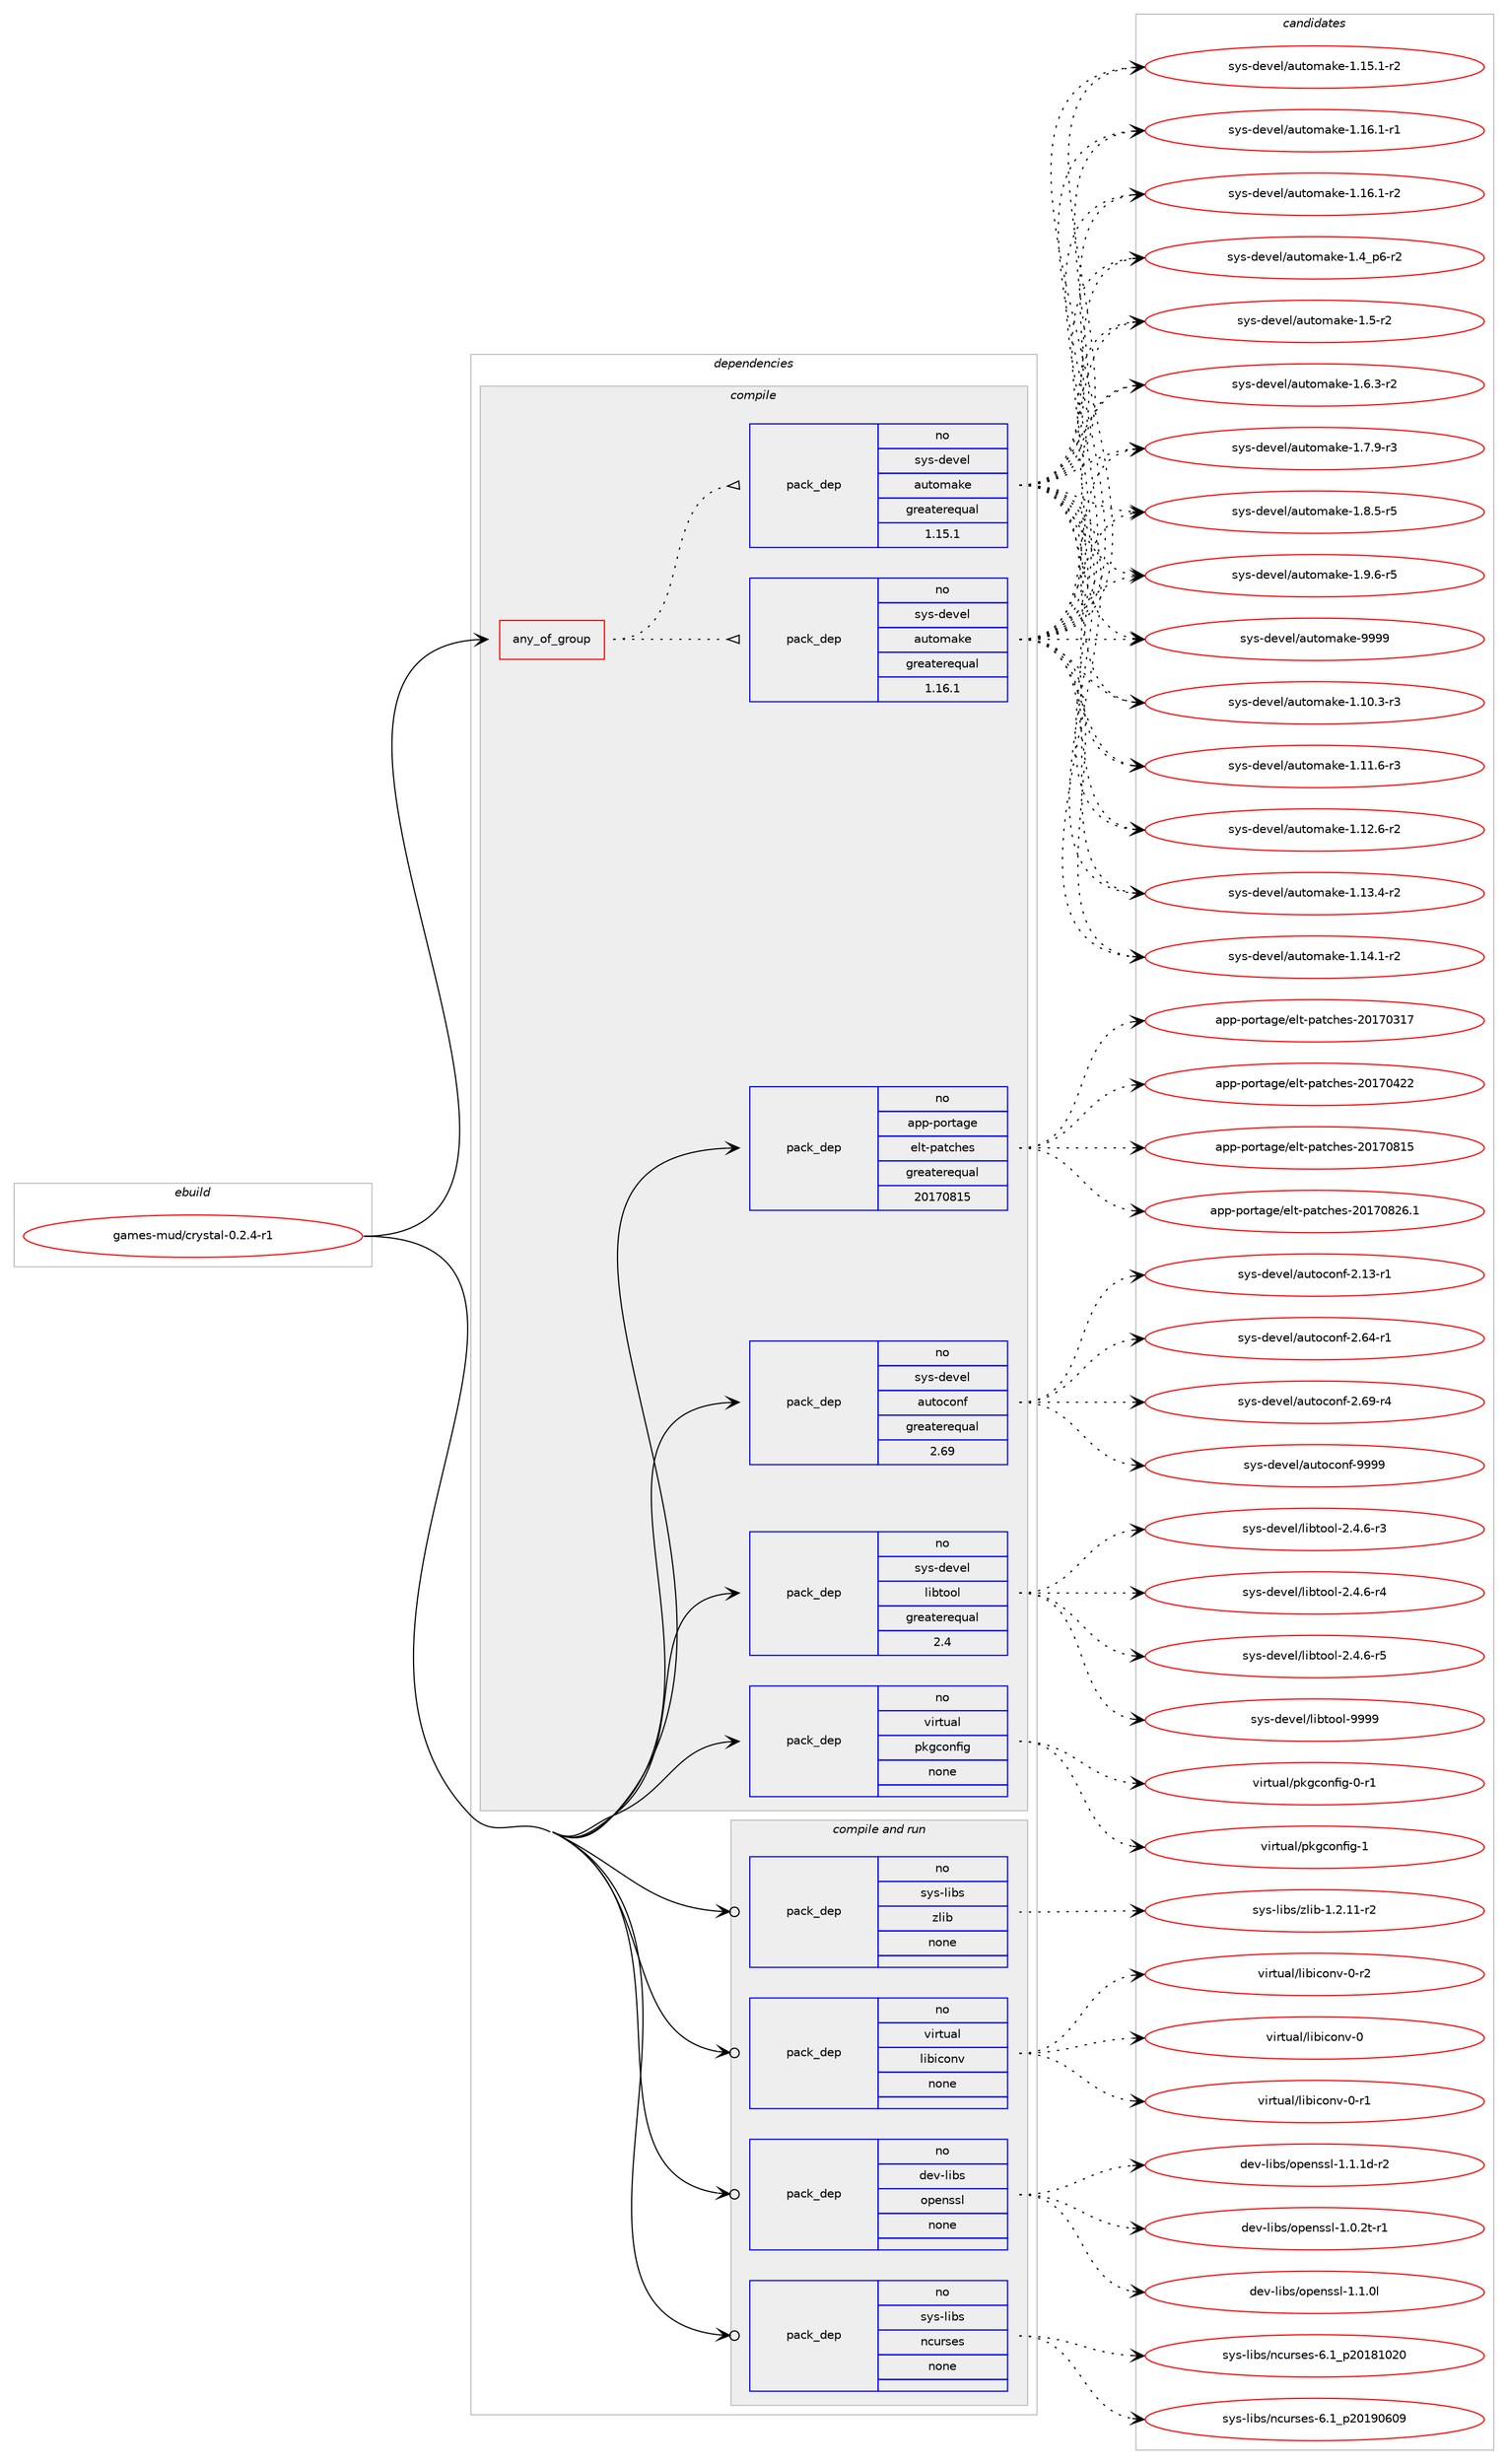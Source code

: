 digraph prolog {

# *************
# Graph options
# *************

newrank=true;
concentrate=true;
compound=true;
graph [rankdir=LR,fontname=Helvetica,fontsize=10,ranksep=1.5];#, ranksep=2.5, nodesep=0.2];
edge  [arrowhead=vee];
node  [fontname=Helvetica,fontsize=10];

# **********
# The ebuild
# **********

subgraph cluster_leftcol {
color=gray;
rank=same;
label=<<i>ebuild</i>>;
id [label="games-mud/crystal-0.2.4-r1", color=red, width=4, href="../games-mud/crystal-0.2.4-r1.svg"];
}

# ****************
# The dependencies
# ****************

subgraph cluster_midcol {
color=gray;
label=<<i>dependencies</i>>;
subgraph cluster_compile {
fillcolor="#eeeeee";
style=filled;
label=<<i>compile</i>>;
subgraph any12088 {
dependency741078 [label=<<TABLE BORDER="0" CELLBORDER="1" CELLSPACING="0" CELLPADDING="4"><TR><TD CELLPADDING="10">any_of_group</TD></TR></TABLE>>, shape=none, color=red];subgraph pack543628 {
dependency741079 [label=<<TABLE BORDER="0" CELLBORDER="1" CELLSPACING="0" CELLPADDING="4" WIDTH="220"><TR><TD ROWSPAN="6" CELLPADDING="30">pack_dep</TD></TR><TR><TD WIDTH="110">no</TD></TR><TR><TD>sys-devel</TD></TR><TR><TD>automake</TD></TR><TR><TD>greaterequal</TD></TR><TR><TD>1.16.1</TD></TR></TABLE>>, shape=none, color=blue];
}
dependency741078:e -> dependency741079:w [weight=20,style="dotted",arrowhead="oinv"];
subgraph pack543629 {
dependency741080 [label=<<TABLE BORDER="0" CELLBORDER="1" CELLSPACING="0" CELLPADDING="4" WIDTH="220"><TR><TD ROWSPAN="6" CELLPADDING="30">pack_dep</TD></TR><TR><TD WIDTH="110">no</TD></TR><TR><TD>sys-devel</TD></TR><TR><TD>automake</TD></TR><TR><TD>greaterequal</TD></TR><TR><TD>1.15.1</TD></TR></TABLE>>, shape=none, color=blue];
}
dependency741078:e -> dependency741080:w [weight=20,style="dotted",arrowhead="oinv"];
}
id:e -> dependency741078:w [weight=20,style="solid",arrowhead="vee"];
subgraph pack543630 {
dependency741081 [label=<<TABLE BORDER="0" CELLBORDER="1" CELLSPACING="0" CELLPADDING="4" WIDTH="220"><TR><TD ROWSPAN="6" CELLPADDING="30">pack_dep</TD></TR><TR><TD WIDTH="110">no</TD></TR><TR><TD>app-portage</TD></TR><TR><TD>elt-patches</TD></TR><TR><TD>greaterequal</TD></TR><TR><TD>20170815</TD></TR></TABLE>>, shape=none, color=blue];
}
id:e -> dependency741081:w [weight=20,style="solid",arrowhead="vee"];
subgraph pack543631 {
dependency741082 [label=<<TABLE BORDER="0" CELLBORDER="1" CELLSPACING="0" CELLPADDING="4" WIDTH="220"><TR><TD ROWSPAN="6" CELLPADDING="30">pack_dep</TD></TR><TR><TD WIDTH="110">no</TD></TR><TR><TD>sys-devel</TD></TR><TR><TD>autoconf</TD></TR><TR><TD>greaterequal</TD></TR><TR><TD>2.69</TD></TR></TABLE>>, shape=none, color=blue];
}
id:e -> dependency741082:w [weight=20,style="solid",arrowhead="vee"];
subgraph pack543632 {
dependency741083 [label=<<TABLE BORDER="0" CELLBORDER="1" CELLSPACING="0" CELLPADDING="4" WIDTH="220"><TR><TD ROWSPAN="6" CELLPADDING="30">pack_dep</TD></TR><TR><TD WIDTH="110">no</TD></TR><TR><TD>sys-devel</TD></TR><TR><TD>libtool</TD></TR><TR><TD>greaterequal</TD></TR><TR><TD>2.4</TD></TR></TABLE>>, shape=none, color=blue];
}
id:e -> dependency741083:w [weight=20,style="solid",arrowhead="vee"];
subgraph pack543633 {
dependency741084 [label=<<TABLE BORDER="0" CELLBORDER="1" CELLSPACING="0" CELLPADDING="4" WIDTH="220"><TR><TD ROWSPAN="6" CELLPADDING="30">pack_dep</TD></TR><TR><TD WIDTH="110">no</TD></TR><TR><TD>virtual</TD></TR><TR><TD>pkgconfig</TD></TR><TR><TD>none</TD></TR><TR><TD></TD></TR></TABLE>>, shape=none, color=blue];
}
id:e -> dependency741084:w [weight=20,style="solid",arrowhead="vee"];
}
subgraph cluster_compileandrun {
fillcolor="#eeeeee";
style=filled;
label=<<i>compile and run</i>>;
subgraph pack543634 {
dependency741085 [label=<<TABLE BORDER="0" CELLBORDER="1" CELLSPACING="0" CELLPADDING="4" WIDTH="220"><TR><TD ROWSPAN="6" CELLPADDING="30">pack_dep</TD></TR><TR><TD WIDTH="110">no</TD></TR><TR><TD>dev-libs</TD></TR><TR><TD>openssl</TD></TR><TR><TD>none</TD></TR><TR><TD></TD></TR></TABLE>>, shape=none, color=blue];
}
id:e -> dependency741085:w [weight=20,style="solid",arrowhead="odotvee"];
subgraph pack543635 {
dependency741086 [label=<<TABLE BORDER="0" CELLBORDER="1" CELLSPACING="0" CELLPADDING="4" WIDTH="220"><TR><TD ROWSPAN="6" CELLPADDING="30">pack_dep</TD></TR><TR><TD WIDTH="110">no</TD></TR><TR><TD>sys-libs</TD></TR><TR><TD>ncurses</TD></TR><TR><TD>none</TD></TR><TR><TD></TD></TR></TABLE>>, shape=none, color=blue];
}
id:e -> dependency741086:w [weight=20,style="solid",arrowhead="odotvee"];
subgraph pack543636 {
dependency741087 [label=<<TABLE BORDER="0" CELLBORDER="1" CELLSPACING="0" CELLPADDING="4" WIDTH="220"><TR><TD ROWSPAN="6" CELLPADDING="30">pack_dep</TD></TR><TR><TD WIDTH="110">no</TD></TR><TR><TD>sys-libs</TD></TR><TR><TD>zlib</TD></TR><TR><TD>none</TD></TR><TR><TD></TD></TR></TABLE>>, shape=none, color=blue];
}
id:e -> dependency741087:w [weight=20,style="solid",arrowhead="odotvee"];
subgraph pack543637 {
dependency741088 [label=<<TABLE BORDER="0" CELLBORDER="1" CELLSPACING="0" CELLPADDING="4" WIDTH="220"><TR><TD ROWSPAN="6" CELLPADDING="30">pack_dep</TD></TR><TR><TD WIDTH="110">no</TD></TR><TR><TD>virtual</TD></TR><TR><TD>libiconv</TD></TR><TR><TD>none</TD></TR><TR><TD></TD></TR></TABLE>>, shape=none, color=blue];
}
id:e -> dependency741088:w [weight=20,style="solid",arrowhead="odotvee"];
}
subgraph cluster_run {
fillcolor="#eeeeee";
style=filled;
label=<<i>run</i>>;
}
}

# **************
# The candidates
# **************

subgraph cluster_choices {
rank=same;
color=gray;
label=<<i>candidates</i>>;

subgraph choice543628 {
color=black;
nodesep=1;
choice11512111545100101118101108479711711611110997107101454946494846514511451 [label="sys-devel/automake-1.10.3-r3", color=red, width=4,href="../sys-devel/automake-1.10.3-r3.svg"];
choice11512111545100101118101108479711711611110997107101454946494946544511451 [label="sys-devel/automake-1.11.6-r3", color=red, width=4,href="../sys-devel/automake-1.11.6-r3.svg"];
choice11512111545100101118101108479711711611110997107101454946495046544511450 [label="sys-devel/automake-1.12.6-r2", color=red, width=4,href="../sys-devel/automake-1.12.6-r2.svg"];
choice11512111545100101118101108479711711611110997107101454946495146524511450 [label="sys-devel/automake-1.13.4-r2", color=red, width=4,href="../sys-devel/automake-1.13.4-r2.svg"];
choice11512111545100101118101108479711711611110997107101454946495246494511450 [label="sys-devel/automake-1.14.1-r2", color=red, width=4,href="../sys-devel/automake-1.14.1-r2.svg"];
choice11512111545100101118101108479711711611110997107101454946495346494511450 [label="sys-devel/automake-1.15.1-r2", color=red, width=4,href="../sys-devel/automake-1.15.1-r2.svg"];
choice11512111545100101118101108479711711611110997107101454946495446494511449 [label="sys-devel/automake-1.16.1-r1", color=red, width=4,href="../sys-devel/automake-1.16.1-r1.svg"];
choice11512111545100101118101108479711711611110997107101454946495446494511450 [label="sys-devel/automake-1.16.1-r2", color=red, width=4,href="../sys-devel/automake-1.16.1-r2.svg"];
choice115121115451001011181011084797117116111109971071014549465295112544511450 [label="sys-devel/automake-1.4_p6-r2", color=red, width=4,href="../sys-devel/automake-1.4_p6-r2.svg"];
choice11512111545100101118101108479711711611110997107101454946534511450 [label="sys-devel/automake-1.5-r2", color=red, width=4,href="../sys-devel/automake-1.5-r2.svg"];
choice115121115451001011181011084797117116111109971071014549465446514511450 [label="sys-devel/automake-1.6.3-r2", color=red, width=4,href="../sys-devel/automake-1.6.3-r2.svg"];
choice115121115451001011181011084797117116111109971071014549465546574511451 [label="sys-devel/automake-1.7.9-r3", color=red, width=4,href="../sys-devel/automake-1.7.9-r3.svg"];
choice115121115451001011181011084797117116111109971071014549465646534511453 [label="sys-devel/automake-1.8.5-r5", color=red, width=4,href="../sys-devel/automake-1.8.5-r5.svg"];
choice115121115451001011181011084797117116111109971071014549465746544511453 [label="sys-devel/automake-1.9.6-r5", color=red, width=4,href="../sys-devel/automake-1.9.6-r5.svg"];
choice115121115451001011181011084797117116111109971071014557575757 [label="sys-devel/automake-9999", color=red, width=4,href="../sys-devel/automake-9999.svg"];
dependency741079:e -> choice11512111545100101118101108479711711611110997107101454946494846514511451:w [style=dotted,weight="100"];
dependency741079:e -> choice11512111545100101118101108479711711611110997107101454946494946544511451:w [style=dotted,weight="100"];
dependency741079:e -> choice11512111545100101118101108479711711611110997107101454946495046544511450:w [style=dotted,weight="100"];
dependency741079:e -> choice11512111545100101118101108479711711611110997107101454946495146524511450:w [style=dotted,weight="100"];
dependency741079:e -> choice11512111545100101118101108479711711611110997107101454946495246494511450:w [style=dotted,weight="100"];
dependency741079:e -> choice11512111545100101118101108479711711611110997107101454946495346494511450:w [style=dotted,weight="100"];
dependency741079:e -> choice11512111545100101118101108479711711611110997107101454946495446494511449:w [style=dotted,weight="100"];
dependency741079:e -> choice11512111545100101118101108479711711611110997107101454946495446494511450:w [style=dotted,weight="100"];
dependency741079:e -> choice115121115451001011181011084797117116111109971071014549465295112544511450:w [style=dotted,weight="100"];
dependency741079:e -> choice11512111545100101118101108479711711611110997107101454946534511450:w [style=dotted,weight="100"];
dependency741079:e -> choice115121115451001011181011084797117116111109971071014549465446514511450:w [style=dotted,weight="100"];
dependency741079:e -> choice115121115451001011181011084797117116111109971071014549465546574511451:w [style=dotted,weight="100"];
dependency741079:e -> choice115121115451001011181011084797117116111109971071014549465646534511453:w [style=dotted,weight="100"];
dependency741079:e -> choice115121115451001011181011084797117116111109971071014549465746544511453:w [style=dotted,weight="100"];
dependency741079:e -> choice115121115451001011181011084797117116111109971071014557575757:w [style=dotted,weight="100"];
}
subgraph choice543629 {
color=black;
nodesep=1;
choice11512111545100101118101108479711711611110997107101454946494846514511451 [label="sys-devel/automake-1.10.3-r3", color=red, width=4,href="../sys-devel/automake-1.10.3-r3.svg"];
choice11512111545100101118101108479711711611110997107101454946494946544511451 [label="sys-devel/automake-1.11.6-r3", color=red, width=4,href="../sys-devel/automake-1.11.6-r3.svg"];
choice11512111545100101118101108479711711611110997107101454946495046544511450 [label="sys-devel/automake-1.12.6-r2", color=red, width=4,href="../sys-devel/automake-1.12.6-r2.svg"];
choice11512111545100101118101108479711711611110997107101454946495146524511450 [label="sys-devel/automake-1.13.4-r2", color=red, width=4,href="../sys-devel/automake-1.13.4-r2.svg"];
choice11512111545100101118101108479711711611110997107101454946495246494511450 [label="sys-devel/automake-1.14.1-r2", color=red, width=4,href="../sys-devel/automake-1.14.1-r2.svg"];
choice11512111545100101118101108479711711611110997107101454946495346494511450 [label="sys-devel/automake-1.15.1-r2", color=red, width=4,href="../sys-devel/automake-1.15.1-r2.svg"];
choice11512111545100101118101108479711711611110997107101454946495446494511449 [label="sys-devel/automake-1.16.1-r1", color=red, width=4,href="../sys-devel/automake-1.16.1-r1.svg"];
choice11512111545100101118101108479711711611110997107101454946495446494511450 [label="sys-devel/automake-1.16.1-r2", color=red, width=4,href="../sys-devel/automake-1.16.1-r2.svg"];
choice115121115451001011181011084797117116111109971071014549465295112544511450 [label="sys-devel/automake-1.4_p6-r2", color=red, width=4,href="../sys-devel/automake-1.4_p6-r2.svg"];
choice11512111545100101118101108479711711611110997107101454946534511450 [label="sys-devel/automake-1.5-r2", color=red, width=4,href="../sys-devel/automake-1.5-r2.svg"];
choice115121115451001011181011084797117116111109971071014549465446514511450 [label="sys-devel/automake-1.6.3-r2", color=red, width=4,href="../sys-devel/automake-1.6.3-r2.svg"];
choice115121115451001011181011084797117116111109971071014549465546574511451 [label="sys-devel/automake-1.7.9-r3", color=red, width=4,href="../sys-devel/automake-1.7.9-r3.svg"];
choice115121115451001011181011084797117116111109971071014549465646534511453 [label="sys-devel/automake-1.8.5-r5", color=red, width=4,href="../sys-devel/automake-1.8.5-r5.svg"];
choice115121115451001011181011084797117116111109971071014549465746544511453 [label="sys-devel/automake-1.9.6-r5", color=red, width=4,href="../sys-devel/automake-1.9.6-r5.svg"];
choice115121115451001011181011084797117116111109971071014557575757 [label="sys-devel/automake-9999", color=red, width=4,href="../sys-devel/automake-9999.svg"];
dependency741080:e -> choice11512111545100101118101108479711711611110997107101454946494846514511451:w [style=dotted,weight="100"];
dependency741080:e -> choice11512111545100101118101108479711711611110997107101454946494946544511451:w [style=dotted,weight="100"];
dependency741080:e -> choice11512111545100101118101108479711711611110997107101454946495046544511450:w [style=dotted,weight="100"];
dependency741080:e -> choice11512111545100101118101108479711711611110997107101454946495146524511450:w [style=dotted,weight="100"];
dependency741080:e -> choice11512111545100101118101108479711711611110997107101454946495246494511450:w [style=dotted,weight="100"];
dependency741080:e -> choice11512111545100101118101108479711711611110997107101454946495346494511450:w [style=dotted,weight="100"];
dependency741080:e -> choice11512111545100101118101108479711711611110997107101454946495446494511449:w [style=dotted,weight="100"];
dependency741080:e -> choice11512111545100101118101108479711711611110997107101454946495446494511450:w [style=dotted,weight="100"];
dependency741080:e -> choice115121115451001011181011084797117116111109971071014549465295112544511450:w [style=dotted,weight="100"];
dependency741080:e -> choice11512111545100101118101108479711711611110997107101454946534511450:w [style=dotted,weight="100"];
dependency741080:e -> choice115121115451001011181011084797117116111109971071014549465446514511450:w [style=dotted,weight="100"];
dependency741080:e -> choice115121115451001011181011084797117116111109971071014549465546574511451:w [style=dotted,weight="100"];
dependency741080:e -> choice115121115451001011181011084797117116111109971071014549465646534511453:w [style=dotted,weight="100"];
dependency741080:e -> choice115121115451001011181011084797117116111109971071014549465746544511453:w [style=dotted,weight="100"];
dependency741080:e -> choice115121115451001011181011084797117116111109971071014557575757:w [style=dotted,weight="100"];
}
subgraph choice543630 {
color=black;
nodesep=1;
choice97112112451121111141169710310147101108116451129711699104101115455048495548514955 [label="app-portage/elt-patches-20170317", color=red, width=4,href="../app-portage/elt-patches-20170317.svg"];
choice97112112451121111141169710310147101108116451129711699104101115455048495548525050 [label="app-portage/elt-patches-20170422", color=red, width=4,href="../app-portage/elt-patches-20170422.svg"];
choice97112112451121111141169710310147101108116451129711699104101115455048495548564953 [label="app-portage/elt-patches-20170815", color=red, width=4,href="../app-portage/elt-patches-20170815.svg"];
choice971121124511211111411697103101471011081164511297116991041011154550484955485650544649 [label="app-portage/elt-patches-20170826.1", color=red, width=4,href="../app-portage/elt-patches-20170826.1.svg"];
dependency741081:e -> choice97112112451121111141169710310147101108116451129711699104101115455048495548514955:w [style=dotted,weight="100"];
dependency741081:e -> choice97112112451121111141169710310147101108116451129711699104101115455048495548525050:w [style=dotted,weight="100"];
dependency741081:e -> choice97112112451121111141169710310147101108116451129711699104101115455048495548564953:w [style=dotted,weight="100"];
dependency741081:e -> choice971121124511211111411697103101471011081164511297116991041011154550484955485650544649:w [style=dotted,weight="100"];
}
subgraph choice543631 {
color=black;
nodesep=1;
choice1151211154510010111810110847971171161119911111010245504649514511449 [label="sys-devel/autoconf-2.13-r1", color=red, width=4,href="../sys-devel/autoconf-2.13-r1.svg"];
choice1151211154510010111810110847971171161119911111010245504654524511449 [label="sys-devel/autoconf-2.64-r1", color=red, width=4,href="../sys-devel/autoconf-2.64-r1.svg"];
choice1151211154510010111810110847971171161119911111010245504654574511452 [label="sys-devel/autoconf-2.69-r4", color=red, width=4,href="../sys-devel/autoconf-2.69-r4.svg"];
choice115121115451001011181011084797117116111991111101024557575757 [label="sys-devel/autoconf-9999", color=red, width=4,href="../sys-devel/autoconf-9999.svg"];
dependency741082:e -> choice1151211154510010111810110847971171161119911111010245504649514511449:w [style=dotted,weight="100"];
dependency741082:e -> choice1151211154510010111810110847971171161119911111010245504654524511449:w [style=dotted,weight="100"];
dependency741082:e -> choice1151211154510010111810110847971171161119911111010245504654574511452:w [style=dotted,weight="100"];
dependency741082:e -> choice115121115451001011181011084797117116111991111101024557575757:w [style=dotted,weight="100"];
}
subgraph choice543632 {
color=black;
nodesep=1;
choice1151211154510010111810110847108105981161111111084550465246544511451 [label="sys-devel/libtool-2.4.6-r3", color=red, width=4,href="../sys-devel/libtool-2.4.6-r3.svg"];
choice1151211154510010111810110847108105981161111111084550465246544511452 [label="sys-devel/libtool-2.4.6-r4", color=red, width=4,href="../sys-devel/libtool-2.4.6-r4.svg"];
choice1151211154510010111810110847108105981161111111084550465246544511453 [label="sys-devel/libtool-2.4.6-r5", color=red, width=4,href="../sys-devel/libtool-2.4.6-r5.svg"];
choice1151211154510010111810110847108105981161111111084557575757 [label="sys-devel/libtool-9999", color=red, width=4,href="../sys-devel/libtool-9999.svg"];
dependency741083:e -> choice1151211154510010111810110847108105981161111111084550465246544511451:w [style=dotted,weight="100"];
dependency741083:e -> choice1151211154510010111810110847108105981161111111084550465246544511452:w [style=dotted,weight="100"];
dependency741083:e -> choice1151211154510010111810110847108105981161111111084550465246544511453:w [style=dotted,weight="100"];
dependency741083:e -> choice1151211154510010111810110847108105981161111111084557575757:w [style=dotted,weight="100"];
}
subgraph choice543633 {
color=black;
nodesep=1;
choice11810511411611797108471121071039911111010210510345484511449 [label="virtual/pkgconfig-0-r1", color=red, width=4,href="../virtual/pkgconfig-0-r1.svg"];
choice1181051141161179710847112107103991111101021051034549 [label="virtual/pkgconfig-1", color=red, width=4,href="../virtual/pkgconfig-1.svg"];
dependency741084:e -> choice11810511411611797108471121071039911111010210510345484511449:w [style=dotted,weight="100"];
dependency741084:e -> choice1181051141161179710847112107103991111101021051034549:w [style=dotted,weight="100"];
}
subgraph choice543634 {
color=black;
nodesep=1;
choice1001011184510810598115471111121011101151151084549464846501164511449 [label="dev-libs/openssl-1.0.2t-r1", color=red, width=4,href="../dev-libs/openssl-1.0.2t-r1.svg"];
choice100101118451081059811547111112101110115115108454946494648108 [label="dev-libs/openssl-1.1.0l", color=red, width=4,href="../dev-libs/openssl-1.1.0l.svg"];
choice1001011184510810598115471111121011101151151084549464946491004511450 [label="dev-libs/openssl-1.1.1d-r2", color=red, width=4,href="../dev-libs/openssl-1.1.1d-r2.svg"];
dependency741085:e -> choice1001011184510810598115471111121011101151151084549464846501164511449:w [style=dotted,weight="100"];
dependency741085:e -> choice100101118451081059811547111112101110115115108454946494648108:w [style=dotted,weight="100"];
dependency741085:e -> choice1001011184510810598115471111121011101151151084549464946491004511450:w [style=dotted,weight="100"];
}
subgraph choice543635 {
color=black;
nodesep=1;
choice1151211154510810598115471109911711411510111545544649951125048495649485048 [label="sys-libs/ncurses-6.1_p20181020", color=red, width=4,href="../sys-libs/ncurses-6.1_p20181020.svg"];
choice1151211154510810598115471109911711411510111545544649951125048495748544857 [label="sys-libs/ncurses-6.1_p20190609", color=red, width=4,href="../sys-libs/ncurses-6.1_p20190609.svg"];
dependency741086:e -> choice1151211154510810598115471109911711411510111545544649951125048495649485048:w [style=dotted,weight="100"];
dependency741086:e -> choice1151211154510810598115471109911711411510111545544649951125048495748544857:w [style=dotted,weight="100"];
}
subgraph choice543636 {
color=black;
nodesep=1;
choice11512111545108105981154712210810598454946504649494511450 [label="sys-libs/zlib-1.2.11-r2", color=red, width=4,href="../sys-libs/zlib-1.2.11-r2.svg"];
dependency741087:e -> choice11512111545108105981154712210810598454946504649494511450:w [style=dotted,weight="100"];
}
subgraph choice543637 {
color=black;
nodesep=1;
choice118105114116117971084710810598105991111101184548 [label="virtual/libiconv-0", color=red, width=4,href="../virtual/libiconv-0.svg"];
choice1181051141161179710847108105981059911111011845484511449 [label="virtual/libiconv-0-r1", color=red, width=4,href="../virtual/libiconv-0-r1.svg"];
choice1181051141161179710847108105981059911111011845484511450 [label="virtual/libiconv-0-r2", color=red, width=4,href="../virtual/libiconv-0-r2.svg"];
dependency741088:e -> choice118105114116117971084710810598105991111101184548:w [style=dotted,weight="100"];
dependency741088:e -> choice1181051141161179710847108105981059911111011845484511449:w [style=dotted,weight="100"];
dependency741088:e -> choice1181051141161179710847108105981059911111011845484511450:w [style=dotted,weight="100"];
}
}

}
